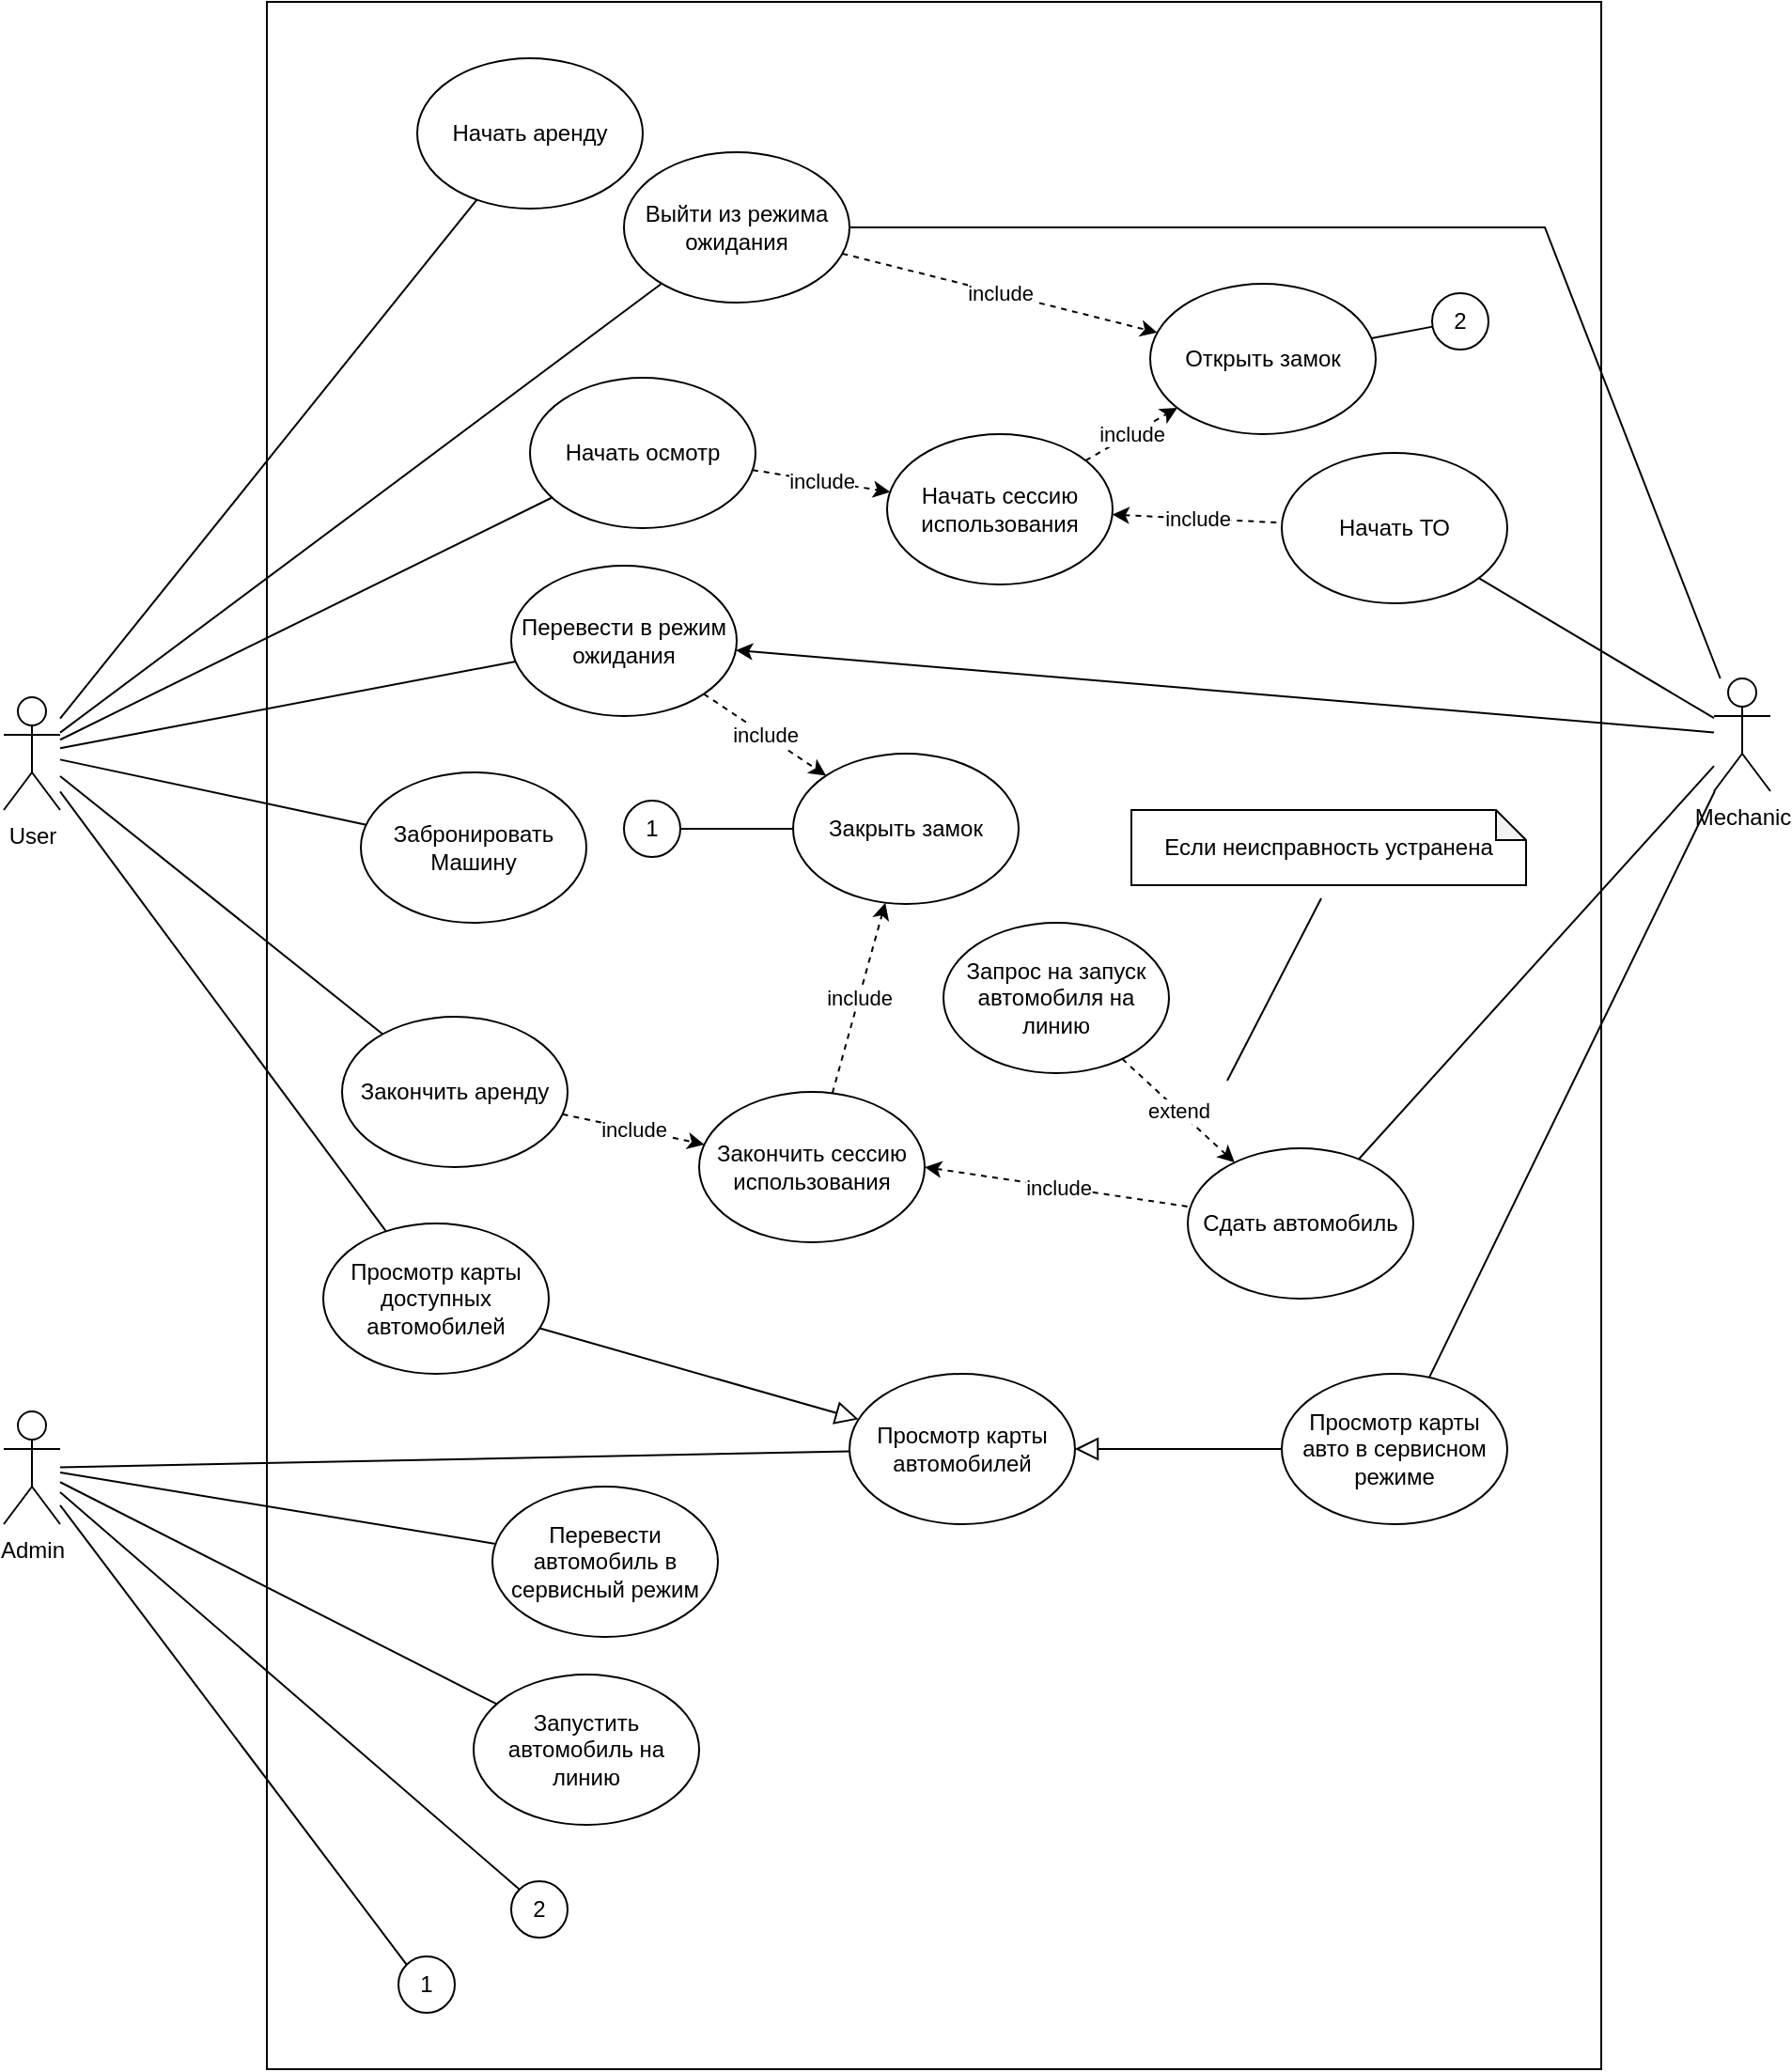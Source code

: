 <mxfile version="22.0.4" type="github">
  <diagram name="Страница — 1" id="g3UVZSWfN8OI7AbEZ13V">
    <mxGraphModel dx="1500" dy="763" grid="1" gridSize="10" guides="1" tooltips="1" connect="1" arrows="1" fold="1" page="0" pageScale="1" pageWidth="2339" pageHeight="3300" math="0" shadow="0">
      <root>
        <mxCell id="0" />
        <mxCell id="1" parent="0" />
        <mxCell id="lNPVLpEEofSU8LIJ9ZFC-72" value="" style="rounded=0;whiteSpace=wrap;html=1;fillColor=none;" vertex="1" parent="1">
          <mxGeometry x="300" y="20" width="710" height="1100" as="geometry" />
        </mxCell>
        <mxCell id="lNPVLpEEofSU8LIJ9ZFC-8" style="rounded=0;orthogonalLoop=1;jettySize=auto;html=1;endArrow=none;endFill=0;" edge="1" parent="1" source="lNPVLpEEofSU8LIJ9ZFC-2" target="lNPVLpEEofSU8LIJ9ZFC-7">
          <mxGeometry relative="1" as="geometry" />
        </mxCell>
        <mxCell id="lNPVLpEEofSU8LIJ9ZFC-10" style="rounded=0;orthogonalLoop=1;jettySize=auto;html=1;endArrow=none;endFill=0;" edge="1" parent="1" source="lNPVLpEEofSU8LIJ9ZFC-2" target="lNPVLpEEofSU8LIJ9ZFC-9">
          <mxGeometry relative="1" as="geometry" />
        </mxCell>
        <mxCell id="lNPVLpEEofSU8LIJ9ZFC-29" style="rounded=0;orthogonalLoop=1;jettySize=auto;html=1;endArrow=none;endFill=0;" edge="1" parent="1" source="lNPVLpEEofSU8LIJ9ZFC-2" target="lNPVLpEEofSU8LIJ9ZFC-28">
          <mxGeometry relative="1" as="geometry" />
        </mxCell>
        <mxCell id="lNPVLpEEofSU8LIJ9ZFC-38" style="rounded=0;orthogonalLoop=1;jettySize=auto;html=1;endArrow=none;endFill=0;" edge="1" parent="1" source="lNPVLpEEofSU8LIJ9ZFC-2" target="lNPVLpEEofSU8LIJ9ZFC-36">
          <mxGeometry relative="1" as="geometry" />
        </mxCell>
        <mxCell id="lNPVLpEEofSU8LIJ9ZFC-39" style="rounded=0;orthogonalLoop=1;jettySize=auto;html=1;endArrow=none;endFill=0;" edge="1" parent="1" source="lNPVLpEEofSU8LIJ9ZFC-2" target="lNPVLpEEofSU8LIJ9ZFC-37">
          <mxGeometry relative="1" as="geometry" />
        </mxCell>
        <mxCell id="lNPVLpEEofSU8LIJ9ZFC-43" style="rounded=0;orthogonalLoop=1;jettySize=auto;html=1;endArrow=none;endFill=0;" edge="1" parent="1" source="lNPVLpEEofSU8LIJ9ZFC-2" target="lNPVLpEEofSU8LIJ9ZFC-41">
          <mxGeometry relative="1" as="geometry" />
        </mxCell>
        <mxCell id="lNPVLpEEofSU8LIJ9ZFC-46" style="rounded=0;orthogonalLoop=1;jettySize=auto;html=1;endArrow=none;endFill=0;" edge="1" parent="1" source="lNPVLpEEofSU8LIJ9ZFC-2" target="lNPVLpEEofSU8LIJ9ZFC-40">
          <mxGeometry relative="1" as="geometry" />
        </mxCell>
        <mxCell id="lNPVLpEEofSU8LIJ9ZFC-2" value="User" style="shape=umlActor;verticalLabelPosition=bottom;verticalAlign=top;html=1;outlineConnect=0;" vertex="1" parent="1">
          <mxGeometry x="160" y="390" width="30" height="60" as="geometry" />
        </mxCell>
        <mxCell id="lNPVLpEEofSU8LIJ9ZFC-26" style="rounded=0;orthogonalLoop=1;jettySize=auto;html=1;endArrow=none;endFill=0;" edge="1" parent="1" source="lNPVLpEEofSU8LIJ9ZFC-5" target="lNPVLpEEofSU8LIJ9ZFC-22">
          <mxGeometry relative="1" as="geometry" />
        </mxCell>
        <mxCell id="lNPVLpEEofSU8LIJ9ZFC-32" style="rounded=0;orthogonalLoop=1;jettySize=auto;html=1;startArrow=none;startFill=0;endArrow=none;endFill=0;" edge="1" parent="1" source="lNPVLpEEofSU8LIJ9ZFC-5" target="lNPVLpEEofSU8LIJ9ZFC-31">
          <mxGeometry relative="1" as="geometry" />
        </mxCell>
        <mxCell id="lNPVLpEEofSU8LIJ9ZFC-35" style="rounded=0;orthogonalLoop=1;jettySize=auto;html=1;endArrow=none;endFill=0;" edge="1" parent="1" source="lNPVLpEEofSU8LIJ9ZFC-5" target="lNPVLpEEofSU8LIJ9ZFC-34">
          <mxGeometry relative="1" as="geometry" />
        </mxCell>
        <mxCell id="lNPVLpEEofSU8LIJ9ZFC-61" style="rounded=0;orthogonalLoop=1;jettySize=auto;html=1;entryX=0;entryY=0;entryDx=0;entryDy=0;endArrow=none;endFill=0;" edge="1" parent="1" source="lNPVLpEEofSU8LIJ9ZFC-5" target="lNPVLpEEofSU8LIJ9ZFC-62">
          <mxGeometry relative="1" as="geometry">
            <mxPoint x="380" y="870" as="targetPoint" />
          </mxGeometry>
        </mxCell>
        <mxCell id="lNPVLpEEofSU8LIJ9ZFC-64" style="rounded=0;orthogonalLoop=1;jettySize=auto;html=1;entryX=0;entryY=0;entryDx=0;entryDy=0;endArrow=none;endFill=0;" edge="1" parent="1" source="lNPVLpEEofSU8LIJ9ZFC-5" target="lNPVLpEEofSU8LIJ9ZFC-63">
          <mxGeometry relative="1" as="geometry" />
        </mxCell>
        <mxCell id="lNPVLpEEofSU8LIJ9ZFC-5" value="Admin" style="shape=umlActor;verticalLabelPosition=bottom;verticalAlign=top;html=1;outlineConnect=0;" vertex="1" parent="1">
          <mxGeometry x="160" y="770" width="30" height="60" as="geometry" />
        </mxCell>
        <mxCell id="lNPVLpEEofSU8LIJ9ZFC-47" style="rounded=0;orthogonalLoop=1;jettySize=auto;html=1;" edge="1" parent="1" source="lNPVLpEEofSU8LIJ9ZFC-6" target="lNPVLpEEofSU8LIJ9ZFC-40">
          <mxGeometry relative="1" as="geometry" />
        </mxCell>
        <mxCell id="lNPVLpEEofSU8LIJ9ZFC-48" style="rounded=0;orthogonalLoop=1;jettySize=auto;html=1;endArrow=none;endFill=0;" edge="1" parent="1" source="lNPVLpEEofSU8LIJ9ZFC-6" target="lNPVLpEEofSU8LIJ9ZFC-41">
          <mxGeometry relative="1" as="geometry">
            <Array as="points">
              <mxPoint x="980" y="140" />
            </Array>
          </mxGeometry>
        </mxCell>
        <mxCell id="lNPVLpEEofSU8LIJ9ZFC-6" value="Mechanic" style="shape=umlActor;verticalLabelPosition=bottom;verticalAlign=top;html=1;outlineConnect=0;" vertex="1" parent="1">
          <mxGeometry x="1070" y="380" width="30" height="60" as="geometry" />
        </mxCell>
        <mxCell id="lNPVLpEEofSU8LIJ9ZFC-16" value="include" style="rounded=0;orthogonalLoop=1;jettySize=auto;html=1;endArrow=classic;endFill=1;startArrow=none;startFill=0;dashed=1;" edge="1" parent="1" source="lNPVLpEEofSU8LIJ9ZFC-36" target="lNPVLpEEofSU8LIJ9ZFC-11">
          <mxGeometry relative="1" as="geometry" />
        </mxCell>
        <mxCell id="lNPVLpEEofSU8LIJ9ZFC-7" value="Забронировать&lt;br&gt;Машину" style="ellipse;whiteSpace=wrap;html=1;" vertex="1" parent="1">
          <mxGeometry x="350" y="430" width="120" height="80" as="geometry" />
        </mxCell>
        <mxCell id="lNPVLpEEofSU8LIJ9ZFC-19" value="include" style="rounded=0;orthogonalLoop=1;jettySize=auto;html=1;endArrow=classic;endFill=1;startArrow=none;startFill=0;dashed=1;" edge="1" parent="1" source="lNPVLpEEofSU8LIJ9ZFC-9" target="lNPVLpEEofSU8LIJ9ZFC-12">
          <mxGeometry relative="1" as="geometry" />
        </mxCell>
        <mxCell id="lNPVLpEEofSU8LIJ9ZFC-56" value="include" style="rounded=0;orthogonalLoop=1;jettySize=auto;html=1;dashed=1;" edge="1" parent="1" source="lNPVLpEEofSU8LIJ9ZFC-12" target="lNPVLpEEofSU8LIJ9ZFC-50">
          <mxGeometry relative="1" as="geometry" />
        </mxCell>
        <mxCell id="lNPVLpEEofSU8LIJ9ZFC-9" value="Закончить аренду" style="ellipse;whiteSpace=wrap;html=1;" vertex="1" parent="1">
          <mxGeometry x="340" y="560" width="120" height="80" as="geometry" />
        </mxCell>
        <mxCell id="lNPVLpEEofSU8LIJ9ZFC-17" value="include" style="rounded=0;orthogonalLoop=1;jettySize=auto;html=1;endArrow=none;endFill=0;dashed=1;startArrow=classic;startFill=1;" edge="1" parent="1" source="lNPVLpEEofSU8LIJ9ZFC-11" target="lNPVLpEEofSU8LIJ9ZFC-13">
          <mxGeometry relative="1" as="geometry" />
        </mxCell>
        <mxCell id="lNPVLpEEofSU8LIJ9ZFC-69" value="include" style="rounded=0;orthogonalLoop=1;jettySize=auto;html=1;dashed=1;" edge="1" parent="1" source="lNPVLpEEofSU8LIJ9ZFC-11" target="lNPVLpEEofSU8LIJ9ZFC-49">
          <mxGeometry relative="1" as="geometry" />
        </mxCell>
        <mxCell id="lNPVLpEEofSU8LIJ9ZFC-11" value="Начать сессию использования" style="ellipse;whiteSpace=wrap;html=1;" vertex="1" parent="1">
          <mxGeometry x="630" y="250" width="120" height="80" as="geometry" />
        </mxCell>
        <mxCell id="lNPVLpEEofSU8LIJ9ZFC-18" value="include" style="rounded=0;orthogonalLoop=1;jettySize=auto;html=1;exitX=1;exitY=0.5;exitDx=0;exitDy=0;endArrow=none;endFill=0;dashed=1;startArrow=classic;startFill=1;" edge="1" parent="1" source="lNPVLpEEofSU8LIJ9ZFC-12" target="lNPVLpEEofSU8LIJ9ZFC-14">
          <mxGeometry relative="1" as="geometry" />
        </mxCell>
        <mxCell id="lNPVLpEEofSU8LIJ9ZFC-12" value="Закончить сессию использования" style="ellipse;whiteSpace=wrap;html=1;" vertex="1" parent="1">
          <mxGeometry x="530" y="600" width="120" height="80" as="geometry" />
        </mxCell>
        <mxCell id="lNPVLpEEofSU8LIJ9ZFC-20" style="rounded=0;orthogonalLoop=1;jettySize=auto;html=1;endArrow=none;endFill=0;" edge="1" parent="1" source="lNPVLpEEofSU8LIJ9ZFC-13" target="lNPVLpEEofSU8LIJ9ZFC-6">
          <mxGeometry relative="1" as="geometry" />
        </mxCell>
        <mxCell id="lNPVLpEEofSU8LIJ9ZFC-13" value="Начать ТО" style="ellipse;whiteSpace=wrap;html=1;" vertex="1" parent="1">
          <mxGeometry x="840" y="260" width="120" height="80" as="geometry" />
        </mxCell>
        <mxCell id="lNPVLpEEofSU8LIJ9ZFC-21" style="rounded=0;orthogonalLoop=1;jettySize=auto;html=1;endArrow=none;endFill=0;" edge="1" parent="1" source="lNPVLpEEofSU8LIJ9ZFC-14" target="lNPVLpEEofSU8LIJ9ZFC-6">
          <mxGeometry relative="1" as="geometry" />
        </mxCell>
        <mxCell id="lNPVLpEEofSU8LIJ9ZFC-76" value="extend" style="rounded=0;orthogonalLoop=1;jettySize=auto;html=1;endArrow=none;endFill=0;startArrow=classic;startFill=1;dashed=1;" edge="1" parent="1" source="lNPVLpEEofSU8LIJ9ZFC-14" target="lNPVLpEEofSU8LIJ9ZFC-75">
          <mxGeometry relative="1" as="geometry" />
        </mxCell>
        <mxCell id="lNPVLpEEofSU8LIJ9ZFC-14" value="Сдать автомобиль" style="ellipse;whiteSpace=wrap;html=1;" vertex="1" parent="1">
          <mxGeometry x="790" y="630" width="120" height="80" as="geometry" />
        </mxCell>
        <mxCell id="lNPVLpEEofSU8LIJ9ZFC-22" value="Просмотр карты автомобилей" style="ellipse;whiteSpace=wrap;html=1;" vertex="1" parent="1">
          <mxGeometry x="610" y="750" width="120" height="80" as="geometry" />
        </mxCell>
        <mxCell id="lNPVLpEEofSU8LIJ9ZFC-24" style="rounded=0;orthogonalLoop=1;jettySize=auto;html=1;endArrow=block;endFill=0;endSize=10;" edge="1" parent="1" source="lNPVLpEEofSU8LIJ9ZFC-23" target="lNPVLpEEofSU8LIJ9ZFC-22">
          <mxGeometry relative="1" as="geometry" />
        </mxCell>
        <mxCell id="lNPVLpEEofSU8LIJ9ZFC-25" style="rounded=0;orthogonalLoop=1;jettySize=auto;html=1;endArrow=none;endFill=0;" edge="1" parent="1" source="lNPVLpEEofSU8LIJ9ZFC-23" target="lNPVLpEEofSU8LIJ9ZFC-6">
          <mxGeometry relative="1" as="geometry" />
        </mxCell>
        <mxCell id="lNPVLpEEofSU8LIJ9ZFC-23" value="Просмотр карты авто в сервисном режиме" style="ellipse;whiteSpace=wrap;html=1;" vertex="1" parent="1">
          <mxGeometry x="840" y="750" width="120" height="80" as="geometry" />
        </mxCell>
        <mxCell id="lNPVLpEEofSU8LIJ9ZFC-27" style="rounded=0;orthogonalLoop=1;jettySize=auto;html=1;endArrow=block;endFill=0;endSize=10;" edge="1" parent="1" source="lNPVLpEEofSU8LIJ9ZFC-28" target="lNPVLpEEofSU8LIJ9ZFC-22">
          <mxGeometry relative="1" as="geometry">
            <mxPoint x="330" y="713" as="targetPoint" />
          </mxGeometry>
        </mxCell>
        <mxCell id="lNPVLpEEofSU8LIJ9ZFC-28" value="Просмотр карты доступных автомобилей" style="ellipse;whiteSpace=wrap;html=1;" vertex="1" parent="1">
          <mxGeometry x="330" y="670" width="120" height="80" as="geometry" />
        </mxCell>
        <mxCell id="lNPVLpEEofSU8LIJ9ZFC-31" value="Перевести автомобиль в сервисный режим" style="ellipse;whiteSpace=wrap;html=1;" vertex="1" parent="1">
          <mxGeometry x="420" y="810" width="120" height="80" as="geometry" />
        </mxCell>
        <mxCell id="lNPVLpEEofSU8LIJ9ZFC-34" value="Запустить автомобиль на линию" style="ellipse;whiteSpace=wrap;html=1;" vertex="1" parent="1">
          <mxGeometry x="410" y="910" width="120" height="80" as="geometry" />
        </mxCell>
        <mxCell id="lNPVLpEEofSU8LIJ9ZFC-36" value="Начать осмотр" style="ellipse;whiteSpace=wrap;html=1;" vertex="1" parent="1">
          <mxGeometry x="440" y="220" width="120" height="80" as="geometry" />
        </mxCell>
        <mxCell id="lNPVLpEEofSU8LIJ9ZFC-37" value="Начать аренду" style="ellipse;whiteSpace=wrap;html=1;" vertex="1" parent="1">
          <mxGeometry x="380" y="50" width="120" height="80" as="geometry" />
        </mxCell>
        <mxCell id="lNPVLpEEofSU8LIJ9ZFC-54" value="include" style="rounded=0;orthogonalLoop=1;jettySize=auto;html=1;dashed=1;" edge="1" parent="1" source="lNPVLpEEofSU8LIJ9ZFC-40" target="lNPVLpEEofSU8LIJ9ZFC-50">
          <mxGeometry relative="1" as="geometry" />
        </mxCell>
        <mxCell id="lNPVLpEEofSU8LIJ9ZFC-40" value="Перевести в режим ожидания" style="ellipse;whiteSpace=wrap;html=1;" vertex="1" parent="1">
          <mxGeometry x="430" y="320" width="120" height="80" as="geometry" />
        </mxCell>
        <mxCell id="lNPVLpEEofSU8LIJ9ZFC-53" value="include" style="rounded=0;orthogonalLoop=1;jettySize=auto;html=1;dashed=1;" edge="1" parent="1" source="lNPVLpEEofSU8LIJ9ZFC-41" target="lNPVLpEEofSU8LIJ9ZFC-49">
          <mxGeometry relative="1" as="geometry" />
        </mxCell>
        <mxCell id="lNPVLpEEofSU8LIJ9ZFC-41" value="Выйти из режима ожидания" style="ellipse;whiteSpace=wrap;html=1;" vertex="1" parent="1">
          <mxGeometry x="490" y="100" width="120" height="80" as="geometry" />
        </mxCell>
        <mxCell id="lNPVLpEEofSU8LIJ9ZFC-49" value="Открыть замок" style="ellipse;whiteSpace=wrap;html=1;" vertex="1" parent="1">
          <mxGeometry x="770" y="170" width="120" height="80" as="geometry" />
        </mxCell>
        <mxCell id="lNPVLpEEofSU8LIJ9ZFC-50" value="Закрыть замок" style="ellipse;whiteSpace=wrap;html=1;" vertex="1" parent="1">
          <mxGeometry x="580" y="420" width="120" height="80" as="geometry" />
        </mxCell>
        <mxCell id="lNPVLpEEofSU8LIJ9ZFC-60" style="rounded=0;orthogonalLoop=1;jettySize=auto;html=1;endArrow=none;endFill=0;" edge="1" parent="1" source="lNPVLpEEofSU8LIJ9ZFC-58" target="lNPVLpEEofSU8LIJ9ZFC-50">
          <mxGeometry relative="1" as="geometry" />
        </mxCell>
        <mxCell id="lNPVLpEEofSU8LIJ9ZFC-58" value="1" style="ellipse;whiteSpace=wrap;html=1;aspect=fixed;" vertex="1" parent="1">
          <mxGeometry x="490" y="445" width="30" height="30" as="geometry" />
        </mxCell>
        <mxCell id="lNPVLpEEofSU8LIJ9ZFC-62" value="1" style="ellipse;whiteSpace=wrap;html=1;aspect=fixed;" vertex="1" parent="1">
          <mxGeometry x="370" y="1060" width="30" height="30" as="geometry" />
        </mxCell>
        <mxCell id="lNPVLpEEofSU8LIJ9ZFC-63" value="2" style="ellipse;whiteSpace=wrap;html=1;aspect=fixed;" vertex="1" parent="1">
          <mxGeometry x="430" y="1020" width="30" height="30" as="geometry" />
        </mxCell>
        <mxCell id="lNPVLpEEofSU8LIJ9ZFC-66" style="rounded=0;orthogonalLoop=1;jettySize=auto;html=1;endArrow=none;endFill=0;" edge="1" parent="1" source="lNPVLpEEofSU8LIJ9ZFC-65" target="lNPVLpEEofSU8LIJ9ZFC-49">
          <mxGeometry relative="1" as="geometry" />
        </mxCell>
        <mxCell id="lNPVLpEEofSU8LIJ9ZFC-65" value="2" style="ellipse;whiteSpace=wrap;html=1;aspect=fixed;" vertex="1" parent="1">
          <mxGeometry x="920" y="175" width="30" height="30" as="geometry" />
        </mxCell>
        <mxCell id="lNPVLpEEofSU8LIJ9ZFC-75" value="Запрос на запуск автомобиля на линию" style="ellipse;whiteSpace=wrap;html=1;" vertex="1" parent="1">
          <mxGeometry x="660" y="510" width="120" height="80" as="geometry" />
        </mxCell>
        <mxCell id="lNPVLpEEofSU8LIJ9ZFC-77" value="Если неисправность устранена" style="shape=note;whiteSpace=wrap;html=1;backgroundOutline=1;darkOpacity=0.05;size=16;" vertex="1" parent="1">
          <mxGeometry x="760" y="450" width="210" height="40" as="geometry" />
        </mxCell>
        <mxCell id="lNPVLpEEofSU8LIJ9ZFC-79" value="" style="endArrow=none;html=1;rounded=0;" edge="1" parent="1">
          <mxGeometry width="50" height="50" relative="1" as="geometry">
            <mxPoint x="811" y="594" as="sourcePoint" />
            <mxPoint x="861" y="497" as="targetPoint" />
          </mxGeometry>
        </mxCell>
      </root>
    </mxGraphModel>
  </diagram>
</mxfile>
